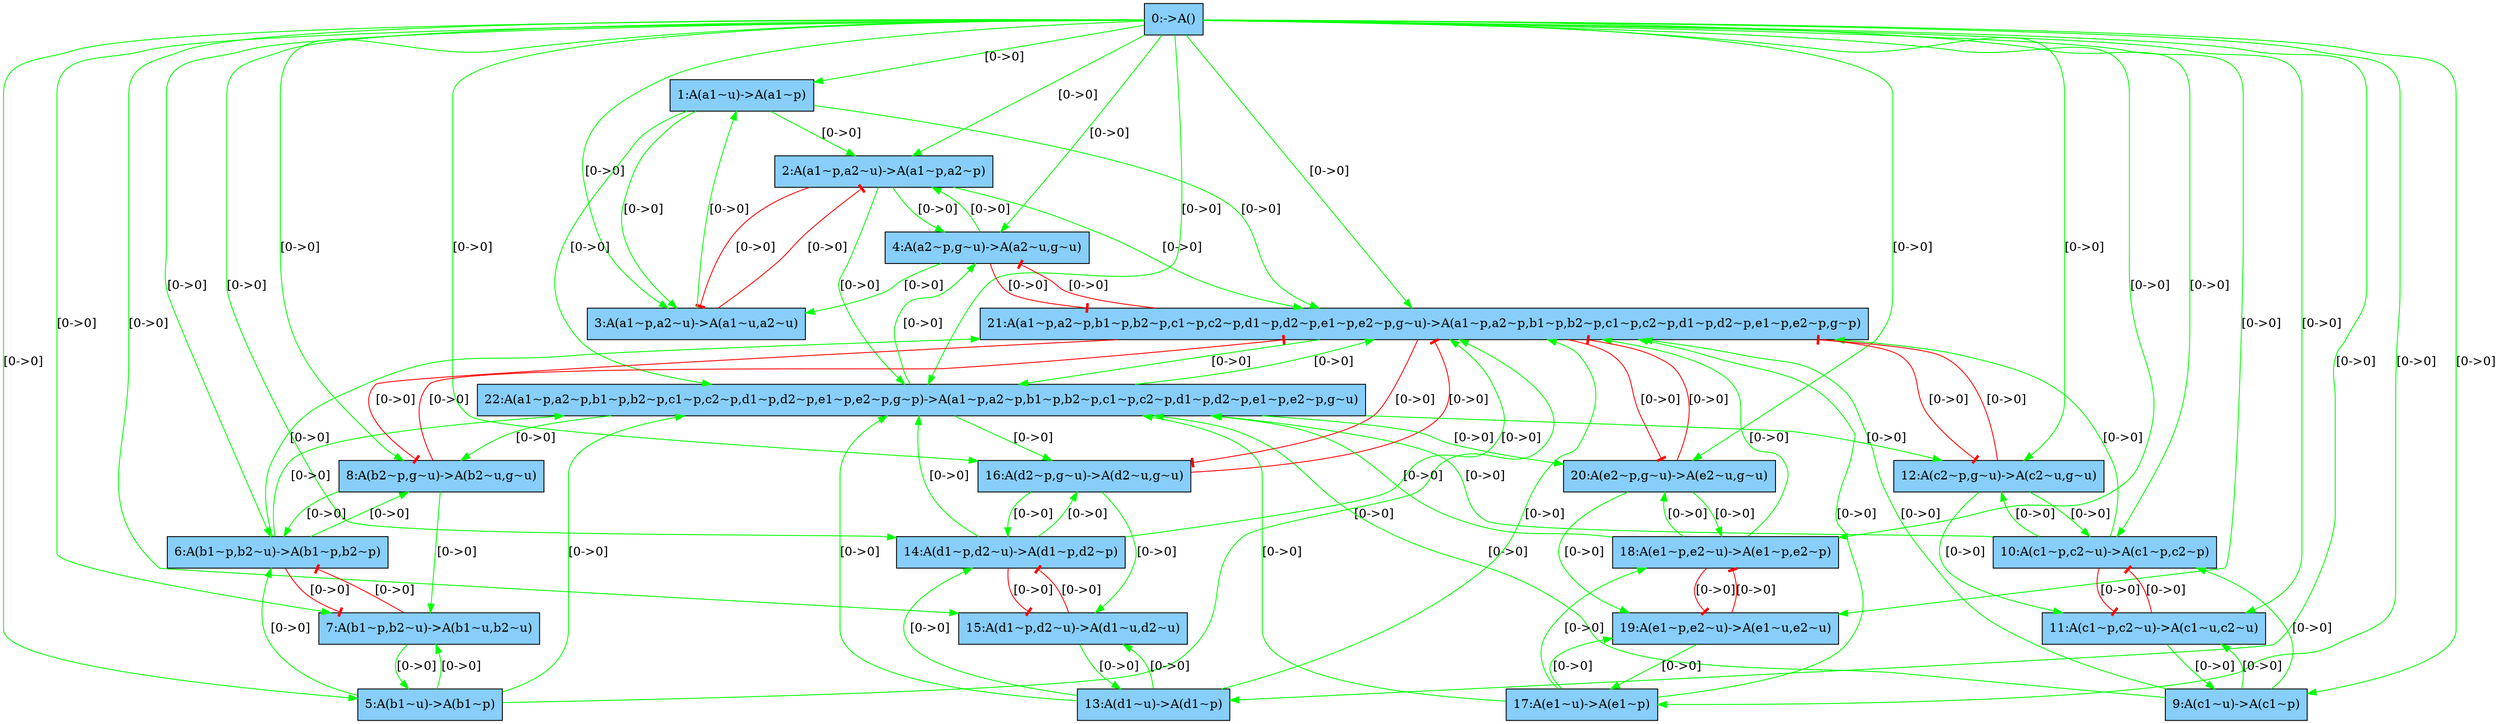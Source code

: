 #This file has been computed by KaSa: a Static Analyzer for Kappa (Kappa Static Analyzer (DomainBased-1249-g41e153a-dirty))
#Download sources/binaries at https://github.com/Kappa-Dev/KaSim
#
#Analysis launched at 2016/05/06 07:51:25 (GMT+2) on applecell.home
#Command line is: KaSa protein2x5.ka --compute-local-traces --output-directory output_with_reduction --use-macrotransitions-in-local-traces
#
#This file contains the description of the influence map in dot.
#Please use graphviz (http://www.graphviz.org) or OmniGraffle to export it to a PDF
#
digraph G{ 
node [shape=box, style=filled, fillcolor=lightskyblue];
"0:->A()" ; 
"1:A(a1~u)->A(a1~p)" ; 
"2:A(a1~p,a2~u)->A(a1~p,a2~p)" ; 
"3:A(a1~p,a2~u)->A(a1~u,a2~u)" ; 
"4:A(a2~p,g~u)->A(a2~u,g~u)" ; 
"5:A(b1~u)->A(b1~p)" ; 
"6:A(b1~p,b2~u)->A(b1~p,b2~p)" ; 
"7:A(b1~p,b2~u)->A(b1~u,b2~u)" ; 
"8:A(b2~p,g~u)->A(b2~u,g~u)" ; 
"9:A(c1~u)->A(c1~p)" ; 
"10:A(c1~p,c2~u)->A(c1~p,c2~p)" ; 
"11:A(c1~p,c2~u)->A(c1~u,c2~u)" ; 
"12:A(c2~p,g~u)->A(c2~u,g~u)" ; 
"13:A(d1~u)->A(d1~p)" ; 
"14:A(d1~p,d2~u)->A(d1~p,d2~p)" ; 
"15:A(d1~p,d2~u)->A(d1~u,d2~u)" ; 
"16:A(d2~p,g~u)->A(d2~u,g~u)" ; 
"17:A(e1~u)->A(e1~p)" ; 
"18:A(e1~p,e2~u)->A(e1~p,e2~p)" ; 
"19:A(e1~p,e2~u)->A(e1~u,e2~u)" ; 
"20:A(e2~p,g~u)->A(e2~u,g~u)" ; 
"21:A(a1~p,a2~p,b1~p,b2~p,c1~p,c2~p,d1~p,d2~p,e1~p,e2~p,g~u)->A(a1~p,a2~p,b1~p,b2~p,c1~p,c2~p,d1~p,d2~p,e1~p,e2~p,g~p)" ; 
"22:A(a1~p,a2~p,b1~p,b2~p,c1~p,c2~p,d1~p,d2~p,e1~p,e2~p,g~p)->A(a1~p,a2~p,b1~p,b2~p,c1~p,c2~p,d1~p,d2~p,e1~p,e2~p,g~u)" ; 
edge [color=green, arrowhead=normal];
"0:->A()" -> "1:A(a1~u)->A(a1~p)"[label ="[0->0]"] ;
"0:->A()" -> "2:A(a1~p,a2~u)->A(a1~p,a2~p)"[label ="[0->0]"] ;
"0:->A()" -> "3:A(a1~p,a2~u)->A(a1~u,a2~u)"[label ="[0->0]"] ;
"0:->A()" -> "4:A(a2~p,g~u)->A(a2~u,g~u)"[label ="[0->0]"] ;
"0:->A()" -> "5:A(b1~u)->A(b1~p)"[label ="[0->0]"] ;
"0:->A()" -> "6:A(b1~p,b2~u)->A(b1~p,b2~p)"[label ="[0->0]"] ;
"0:->A()" -> "7:A(b1~p,b2~u)->A(b1~u,b2~u)"[label ="[0->0]"] ;
"0:->A()" -> "8:A(b2~p,g~u)->A(b2~u,g~u)"[label ="[0->0]"] ;
"0:->A()" -> "9:A(c1~u)->A(c1~p)"[label ="[0->0]"] ;
"0:->A()" -> "10:A(c1~p,c2~u)->A(c1~p,c2~p)"[label ="[0->0]"] ;
"0:->A()" -> "11:A(c1~p,c2~u)->A(c1~u,c2~u)"[label ="[0->0]"] ;
"0:->A()" -> "12:A(c2~p,g~u)->A(c2~u,g~u)"[label ="[0->0]"] ;
"0:->A()" -> "13:A(d1~u)->A(d1~p)"[label ="[0->0]"] ;
"0:->A()" -> "14:A(d1~p,d2~u)->A(d1~p,d2~p)"[label ="[0->0]"] ;
"0:->A()" -> "15:A(d1~p,d2~u)->A(d1~u,d2~u)"[label ="[0->0]"] ;
"0:->A()" -> "16:A(d2~p,g~u)->A(d2~u,g~u)"[label ="[0->0]"] ;
"0:->A()" -> "17:A(e1~u)->A(e1~p)"[label ="[0->0]"] ;
"0:->A()" -> "18:A(e1~p,e2~u)->A(e1~p,e2~p)"[label ="[0->0]"] ;
"0:->A()" -> "19:A(e1~p,e2~u)->A(e1~u,e2~u)"[label ="[0->0]"] ;
"0:->A()" -> "20:A(e2~p,g~u)->A(e2~u,g~u)"[label ="[0->0]"] ;
"0:->A()" -> "21:A(a1~p,a2~p,b1~p,b2~p,c1~p,c2~p,d1~p,d2~p,e1~p,e2~p,g~u)->A(a1~p,a2~p,b1~p,b2~p,c1~p,c2~p,d1~p,d2~p,e1~p,e2~p,g~p)"[label ="[0->0]"] ;
"0:->A()" -> "22:A(a1~p,a2~p,b1~p,b2~p,c1~p,c2~p,d1~p,d2~p,e1~p,e2~p,g~p)->A(a1~p,a2~p,b1~p,b2~p,c1~p,c2~p,d1~p,d2~p,e1~p,e2~p,g~u)"[label ="[0->0]"] ;
"1:A(a1~u)->A(a1~p)" -> "2:A(a1~p,a2~u)->A(a1~p,a2~p)"[label ="[0->0]"] ;
"1:A(a1~u)->A(a1~p)" -> "3:A(a1~p,a2~u)->A(a1~u,a2~u)"[label ="[0->0]"] ;
"1:A(a1~u)->A(a1~p)" -> "21:A(a1~p,a2~p,b1~p,b2~p,c1~p,c2~p,d1~p,d2~p,e1~p,e2~p,g~u)->A(a1~p,a2~p,b1~p,b2~p,c1~p,c2~p,d1~p,d2~p,e1~p,e2~p,g~p)"[label ="[0->0]"] ;
"1:A(a1~u)->A(a1~p)" -> "22:A(a1~p,a2~p,b1~p,b2~p,c1~p,c2~p,d1~p,d2~p,e1~p,e2~p,g~p)->A(a1~p,a2~p,b1~p,b2~p,c1~p,c2~p,d1~p,d2~p,e1~p,e2~p,g~u)"[label ="[0->0]"] ;
"2:A(a1~p,a2~u)->A(a1~p,a2~p)" -> "4:A(a2~p,g~u)->A(a2~u,g~u)"[label ="[0->0]"] ;
"2:A(a1~p,a2~u)->A(a1~p,a2~p)" -> "21:A(a1~p,a2~p,b1~p,b2~p,c1~p,c2~p,d1~p,d2~p,e1~p,e2~p,g~u)->A(a1~p,a2~p,b1~p,b2~p,c1~p,c2~p,d1~p,d2~p,e1~p,e2~p,g~p)"[label ="[0->0]"] ;
"2:A(a1~p,a2~u)->A(a1~p,a2~p)" -> "22:A(a1~p,a2~p,b1~p,b2~p,c1~p,c2~p,d1~p,d2~p,e1~p,e2~p,g~p)->A(a1~p,a2~p,b1~p,b2~p,c1~p,c2~p,d1~p,d2~p,e1~p,e2~p,g~u)"[label ="[0->0]"] ;
"3:A(a1~p,a2~u)->A(a1~u,a2~u)" -> "1:A(a1~u)->A(a1~p)"[label ="[0->0]"] ;
"4:A(a2~p,g~u)->A(a2~u,g~u)" -> "2:A(a1~p,a2~u)->A(a1~p,a2~p)"[label ="[0->0]"] ;
"4:A(a2~p,g~u)->A(a2~u,g~u)" -> "3:A(a1~p,a2~u)->A(a1~u,a2~u)"[label ="[0->0]"] ;
"5:A(b1~u)->A(b1~p)" -> "6:A(b1~p,b2~u)->A(b1~p,b2~p)"[label ="[0->0]"] ;
"5:A(b1~u)->A(b1~p)" -> "7:A(b1~p,b2~u)->A(b1~u,b2~u)"[label ="[0->0]"] ;
"5:A(b1~u)->A(b1~p)" -> "21:A(a1~p,a2~p,b1~p,b2~p,c1~p,c2~p,d1~p,d2~p,e1~p,e2~p,g~u)->A(a1~p,a2~p,b1~p,b2~p,c1~p,c2~p,d1~p,d2~p,e1~p,e2~p,g~p)"[label ="[0->0]"] ;
"5:A(b1~u)->A(b1~p)" -> "22:A(a1~p,a2~p,b1~p,b2~p,c1~p,c2~p,d1~p,d2~p,e1~p,e2~p,g~p)->A(a1~p,a2~p,b1~p,b2~p,c1~p,c2~p,d1~p,d2~p,e1~p,e2~p,g~u)"[label ="[0->0]"] ;
"6:A(b1~p,b2~u)->A(b1~p,b2~p)" -> "8:A(b2~p,g~u)->A(b2~u,g~u)"[label ="[0->0]"] ;
"6:A(b1~p,b2~u)->A(b1~p,b2~p)" -> "21:A(a1~p,a2~p,b1~p,b2~p,c1~p,c2~p,d1~p,d2~p,e1~p,e2~p,g~u)->A(a1~p,a2~p,b1~p,b2~p,c1~p,c2~p,d1~p,d2~p,e1~p,e2~p,g~p)"[label ="[0->0]"] ;
"6:A(b1~p,b2~u)->A(b1~p,b2~p)" -> "22:A(a1~p,a2~p,b1~p,b2~p,c1~p,c2~p,d1~p,d2~p,e1~p,e2~p,g~p)->A(a1~p,a2~p,b1~p,b2~p,c1~p,c2~p,d1~p,d2~p,e1~p,e2~p,g~u)"[label ="[0->0]"] ;
"7:A(b1~p,b2~u)->A(b1~u,b2~u)" -> "5:A(b1~u)->A(b1~p)"[label ="[0->0]"] ;
"8:A(b2~p,g~u)->A(b2~u,g~u)" -> "6:A(b1~p,b2~u)->A(b1~p,b2~p)"[label ="[0->0]"] ;
"8:A(b2~p,g~u)->A(b2~u,g~u)" -> "7:A(b1~p,b2~u)->A(b1~u,b2~u)"[label ="[0->0]"] ;
"9:A(c1~u)->A(c1~p)" -> "10:A(c1~p,c2~u)->A(c1~p,c2~p)"[label ="[0->0]"] ;
"9:A(c1~u)->A(c1~p)" -> "11:A(c1~p,c2~u)->A(c1~u,c2~u)"[label ="[0->0]"] ;
"9:A(c1~u)->A(c1~p)" -> "21:A(a1~p,a2~p,b1~p,b2~p,c1~p,c2~p,d1~p,d2~p,e1~p,e2~p,g~u)->A(a1~p,a2~p,b1~p,b2~p,c1~p,c2~p,d1~p,d2~p,e1~p,e2~p,g~p)"[label ="[0->0]"] ;
"9:A(c1~u)->A(c1~p)" -> "22:A(a1~p,a2~p,b1~p,b2~p,c1~p,c2~p,d1~p,d2~p,e1~p,e2~p,g~p)->A(a1~p,a2~p,b1~p,b2~p,c1~p,c2~p,d1~p,d2~p,e1~p,e2~p,g~u)"[label ="[0->0]"] ;
"10:A(c1~p,c2~u)->A(c1~p,c2~p)" -> "12:A(c2~p,g~u)->A(c2~u,g~u)"[label ="[0->0]"] ;
"10:A(c1~p,c2~u)->A(c1~p,c2~p)" -> "21:A(a1~p,a2~p,b1~p,b2~p,c1~p,c2~p,d1~p,d2~p,e1~p,e2~p,g~u)->A(a1~p,a2~p,b1~p,b2~p,c1~p,c2~p,d1~p,d2~p,e1~p,e2~p,g~p)"[label ="[0->0]"] ;
"10:A(c1~p,c2~u)->A(c1~p,c2~p)" -> "22:A(a1~p,a2~p,b1~p,b2~p,c1~p,c2~p,d1~p,d2~p,e1~p,e2~p,g~p)->A(a1~p,a2~p,b1~p,b2~p,c1~p,c2~p,d1~p,d2~p,e1~p,e2~p,g~u)"[label ="[0->0]"] ;
"11:A(c1~p,c2~u)->A(c1~u,c2~u)" -> "9:A(c1~u)->A(c1~p)"[label ="[0->0]"] ;
"12:A(c2~p,g~u)->A(c2~u,g~u)" -> "10:A(c1~p,c2~u)->A(c1~p,c2~p)"[label ="[0->0]"] ;
"12:A(c2~p,g~u)->A(c2~u,g~u)" -> "11:A(c1~p,c2~u)->A(c1~u,c2~u)"[label ="[0->0]"] ;
"13:A(d1~u)->A(d1~p)" -> "14:A(d1~p,d2~u)->A(d1~p,d2~p)"[label ="[0->0]"] ;
"13:A(d1~u)->A(d1~p)" -> "15:A(d1~p,d2~u)->A(d1~u,d2~u)"[label ="[0->0]"] ;
"13:A(d1~u)->A(d1~p)" -> "21:A(a1~p,a2~p,b1~p,b2~p,c1~p,c2~p,d1~p,d2~p,e1~p,e2~p,g~u)->A(a1~p,a2~p,b1~p,b2~p,c1~p,c2~p,d1~p,d2~p,e1~p,e2~p,g~p)"[label ="[0->0]"] ;
"13:A(d1~u)->A(d1~p)" -> "22:A(a1~p,a2~p,b1~p,b2~p,c1~p,c2~p,d1~p,d2~p,e1~p,e2~p,g~p)->A(a1~p,a2~p,b1~p,b2~p,c1~p,c2~p,d1~p,d2~p,e1~p,e2~p,g~u)"[label ="[0->0]"] ;
"14:A(d1~p,d2~u)->A(d1~p,d2~p)" -> "16:A(d2~p,g~u)->A(d2~u,g~u)"[label ="[0->0]"] ;
"14:A(d1~p,d2~u)->A(d1~p,d2~p)" -> "21:A(a1~p,a2~p,b1~p,b2~p,c1~p,c2~p,d1~p,d2~p,e1~p,e2~p,g~u)->A(a1~p,a2~p,b1~p,b2~p,c1~p,c2~p,d1~p,d2~p,e1~p,e2~p,g~p)"[label ="[0->0]"] ;
"14:A(d1~p,d2~u)->A(d1~p,d2~p)" -> "22:A(a1~p,a2~p,b1~p,b2~p,c1~p,c2~p,d1~p,d2~p,e1~p,e2~p,g~p)->A(a1~p,a2~p,b1~p,b2~p,c1~p,c2~p,d1~p,d2~p,e1~p,e2~p,g~u)"[label ="[0->0]"] ;
"15:A(d1~p,d2~u)->A(d1~u,d2~u)" -> "13:A(d1~u)->A(d1~p)"[label ="[0->0]"] ;
"16:A(d2~p,g~u)->A(d2~u,g~u)" -> "14:A(d1~p,d2~u)->A(d1~p,d2~p)"[label ="[0->0]"] ;
"16:A(d2~p,g~u)->A(d2~u,g~u)" -> "15:A(d1~p,d2~u)->A(d1~u,d2~u)"[label ="[0->0]"] ;
"17:A(e1~u)->A(e1~p)" -> "18:A(e1~p,e2~u)->A(e1~p,e2~p)"[label ="[0->0]"] ;
"17:A(e1~u)->A(e1~p)" -> "19:A(e1~p,e2~u)->A(e1~u,e2~u)"[label ="[0->0]"] ;
"17:A(e1~u)->A(e1~p)" -> "21:A(a1~p,a2~p,b1~p,b2~p,c1~p,c2~p,d1~p,d2~p,e1~p,e2~p,g~u)->A(a1~p,a2~p,b1~p,b2~p,c1~p,c2~p,d1~p,d2~p,e1~p,e2~p,g~p)"[label ="[0->0]"] ;
"17:A(e1~u)->A(e1~p)" -> "22:A(a1~p,a2~p,b1~p,b2~p,c1~p,c2~p,d1~p,d2~p,e1~p,e2~p,g~p)->A(a1~p,a2~p,b1~p,b2~p,c1~p,c2~p,d1~p,d2~p,e1~p,e2~p,g~u)"[label ="[0->0]"] ;
"18:A(e1~p,e2~u)->A(e1~p,e2~p)" -> "20:A(e2~p,g~u)->A(e2~u,g~u)"[label ="[0->0]"] ;
"18:A(e1~p,e2~u)->A(e1~p,e2~p)" -> "21:A(a1~p,a2~p,b1~p,b2~p,c1~p,c2~p,d1~p,d2~p,e1~p,e2~p,g~u)->A(a1~p,a2~p,b1~p,b2~p,c1~p,c2~p,d1~p,d2~p,e1~p,e2~p,g~p)"[label ="[0->0]"] ;
"18:A(e1~p,e2~u)->A(e1~p,e2~p)" -> "22:A(a1~p,a2~p,b1~p,b2~p,c1~p,c2~p,d1~p,d2~p,e1~p,e2~p,g~p)->A(a1~p,a2~p,b1~p,b2~p,c1~p,c2~p,d1~p,d2~p,e1~p,e2~p,g~u)"[label ="[0->0]"] ;
"19:A(e1~p,e2~u)->A(e1~u,e2~u)" -> "17:A(e1~u)->A(e1~p)"[label ="[0->0]"] ;
"20:A(e2~p,g~u)->A(e2~u,g~u)" -> "18:A(e1~p,e2~u)->A(e1~p,e2~p)"[label ="[0->0]"] ;
"20:A(e2~p,g~u)->A(e2~u,g~u)" -> "19:A(e1~p,e2~u)->A(e1~u,e2~u)"[label ="[0->0]"] ;
"21:A(a1~p,a2~p,b1~p,b2~p,c1~p,c2~p,d1~p,d2~p,e1~p,e2~p,g~u)->A(a1~p,a2~p,b1~p,b2~p,c1~p,c2~p,d1~p,d2~p,e1~p,e2~p,g~p)" -> "22:A(a1~p,a2~p,b1~p,b2~p,c1~p,c2~p,d1~p,d2~p,e1~p,e2~p,g~p)->A(a1~p,a2~p,b1~p,b2~p,c1~p,c2~p,d1~p,d2~p,e1~p,e2~p,g~u)"[label ="[0->0]"] ;
"22:A(a1~p,a2~p,b1~p,b2~p,c1~p,c2~p,d1~p,d2~p,e1~p,e2~p,g~p)->A(a1~p,a2~p,b1~p,b2~p,c1~p,c2~p,d1~p,d2~p,e1~p,e2~p,g~u)" -> "4:A(a2~p,g~u)->A(a2~u,g~u)"[label ="[0->0]"] ;
"22:A(a1~p,a2~p,b1~p,b2~p,c1~p,c2~p,d1~p,d2~p,e1~p,e2~p,g~p)->A(a1~p,a2~p,b1~p,b2~p,c1~p,c2~p,d1~p,d2~p,e1~p,e2~p,g~u)" -> "8:A(b2~p,g~u)->A(b2~u,g~u)"[label ="[0->0]"] ;
"22:A(a1~p,a2~p,b1~p,b2~p,c1~p,c2~p,d1~p,d2~p,e1~p,e2~p,g~p)->A(a1~p,a2~p,b1~p,b2~p,c1~p,c2~p,d1~p,d2~p,e1~p,e2~p,g~u)" -> "12:A(c2~p,g~u)->A(c2~u,g~u)"[label ="[0->0]"] ;
"22:A(a1~p,a2~p,b1~p,b2~p,c1~p,c2~p,d1~p,d2~p,e1~p,e2~p,g~p)->A(a1~p,a2~p,b1~p,b2~p,c1~p,c2~p,d1~p,d2~p,e1~p,e2~p,g~u)" -> "16:A(d2~p,g~u)->A(d2~u,g~u)"[label ="[0->0]"] ;
"22:A(a1~p,a2~p,b1~p,b2~p,c1~p,c2~p,d1~p,d2~p,e1~p,e2~p,g~p)->A(a1~p,a2~p,b1~p,b2~p,c1~p,c2~p,d1~p,d2~p,e1~p,e2~p,g~u)" -> "20:A(e2~p,g~u)->A(e2~u,g~u)"[label ="[0->0]"] ;
"22:A(a1~p,a2~p,b1~p,b2~p,c1~p,c2~p,d1~p,d2~p,e1~p,e2~p,g~p)->A(a1~p,a2~p,b1~p,b2~p,c1~p,c2~p,d1~p,d2~p,e1~p,e2~p,g~u)" -> "21:A(a1~p,a2~p,b1~p,b2~p,c1~p,c2~p,d1~p,d2~p,e1~p,e2~p,g~u)->A(a1~p,a2~p,b1~p,b2~p,c1~p,c2~p,d1~p,d2~p,e1~p,e2~p,g~p)"[label ="[0->0]"] ;

edge [color=red, arrowhead=tee];
"2:A(a1~p,a2~u)->A(a1~p,a2~p)" -> "3:A(a1~p,a2~u)->A(a1~u,a2~u)"[label ="[0->0]"] ; 
"3:A(a1~p,a2~u)->A(a1~u,a2~u)" -> "2:A(a1~p,a2~u)->A(a1~p,a2~p)"[label ="[0->0]"] ; 
"4:A(a2~p,g~u)->A(a2~u,g~u)" -> "21:A(a1~p,a2~p,b1~p,b2~p,c1~p,c2~p,d1~p,d2~p,e1~p,e2~p,g~u)->A(a1~p,a2~p,b1~p,b2~p,c1~p,c2~p,d1~p,d2~p,e1~p,e2~p,g~p)"[label ="[0->0]"] ; 
"6:A(b1~p,b2~u)->A(b1~p,b2~p)" -> "7:A(b1~p,b2~u)->A(b1~u,b2~u)"[label ="[0->0]"] ; 
"7:A(b1~p,b2~u)->A(b1~u,b2~u)" -> "6:A(b1~p,b2~u)->A(b1~p,b2~p)"[label ="[0->0]"] ; 
"8:A(b2~p,g~u)->A(b2~u,g~u)" -> "21:A(a1~p,a2~p,b1~p,b2~p,c1~p,c2~p,d1~p,d2~p,e1~p,e2~p,g~u)->A(a1~p,a2~p,b1~p,b2~p,c1~p,c2~p,d1~p,d2~p,e1~p,e2~p,g~p)"[label ="[0->0]"] ; 
"10:A(c1~p,c2~u)->A(c1~p,c2~p)" -> "11:A(c1~p,c2~u)->A(c1~u,c2~u)"[label ="[0->0]"] ; 
"11:A(c1~p,c2~u)->A(c1~u,c2~u)" -> "10:A(c1~p,c2~u)->A(c1~p,c2~p)"[label ="[0->0]"] ; 
"12:A(c2~p,g~u)->A(c2~u,g~u)" -> "21:A(a1~p,a2~p,b1~p,b2~p,c1~p,c2~p,d1~p,d2~p,e1~p,e2~p,g~u)->A(a1~p,a2~p,b1~p,b2~p,c1~p,c2~p,d1~p,d2~p,e1~p,e2~p,g~p)"[label ="[0->0]"] ; 
"14:A(d1~p,d2~u)->A(d1~p,d2~p)" -> "15:A(d1~p,d2~u)->A(d1~u,d2~u)"[label ="[0->0]"] ; 
"15:A(d1~p,d2~u)->A(d1~u,d2~u)" -> "14:A(d1~p,d2~u)->A(d1~p,d2~p)"[label ="[0->0]"] ; 
"16:A(d2~p,g~u)->A(d2~u,g~u)" -> "21:A(a1~p,a2~p,b1~p,b2~p,c1~p,c2~p,d1~p,d2~p,e1~p,e2~p,g~u)->A(a1~p,a2~p,b1~p,b2~p,c1~p,c2~p,d1~p,d2~p,e1~p,e2~p,g~p)"[label ="[0->0]"] ; 
"18:A(e1~p,e2~u)->A(e1~p,e2~p)" -> "19:A(e1~p,e2~u)->A(e1~u,e2~u)"[label ="[0->0]"] ; 
"19:A(e1~p,e2~u)->A(e1~u,e2~u)" -> "18:A(e1~p,e2~u)->A(e1~p,e2~p)"[label ="[0->0]"] ; 
"20:A(e2~p,g~u)->A(e2~u,g~u)" -> "21:A(a1~p,a2~p,b1~p,b2~p,c1~p,c2~p,d1~p,d2~p,e1~p,e2~p,g~u)->A(a1~p,a2~p,b1~p,b2~p,c1~p,c2~p,d1~p,d2~p,e1~p,e2~p,g~p)"[label ="[0->0]"] ; 
"21:A(a1~p,a2~p,b1~p,b2~p,c1~p,c2~p,d1~p,d2~p,e1~p,e2~p,g~u)->A(a1~p,a2~p,b1~p,b2~p,c1~p,c2~p,d1~p,d2~p,e1~p,e2~p,g~p)" -> "4:A(a2~p,g~u)->A(a2~u,g~u)"[label ="[0->0]"] ; 
"21:A(a1~p,a2~p,b1~p,b2~p,c1~p,c2~p,d1~p,d2~p,e1~p,e2~p,g~u)->A(a1~p,a2~p,b1~p,b2~p,c1~p,c2~p,d1~p,d2~p,e1~p,e2~p,g~p)" -> "8:A(b2~p,g~u)->A(b2~u,g~u)"[label ="[0->0]"] ; 
"21:A(a1~p,a2~p,b1~p,b2~p,c1~p,c2~p,d1~p,d2~p,e1~p,e2~p,g~u)->A(a1~p,a2~p,b1~p,b2~p,c1~p,c2~p,d1~p,d2~p,e1~p,e2~p,g~p)" -> "12:A(c2~p,g~u)->A(c2~u,g~u)"[label ="[0->0]"] ; 
"21:A(a1~p,a2~p,b1~p,b2~p,c1~p,c2~p,d1~p,d2~p,e1~p,e2~p,g~u)->A(a1~p,a2~p,b1~p,b2~p,c1~p,c2~p,d1~p,d2~p,e1~p,e2~p,g~p)" -> "16:A(d2~p,g~u)->A(d2~u,g~u)"[label ="[0->0]"] ; 
"21:A(a1~p,a2~p,b1~p,b2~p,c1~p,c2~p,d1~p,d2~p,e1~p,e2~p,g~u)->A(a1~p,a2~p,b1~p,b2~p,c1~p,c2~p,d1~p,d2~p,e1~p,e2~p,g~p)" -> "20:A(e2~p,g~u)->A(e2~u,g~u)"[label ="[0->0]"] ; 

}

